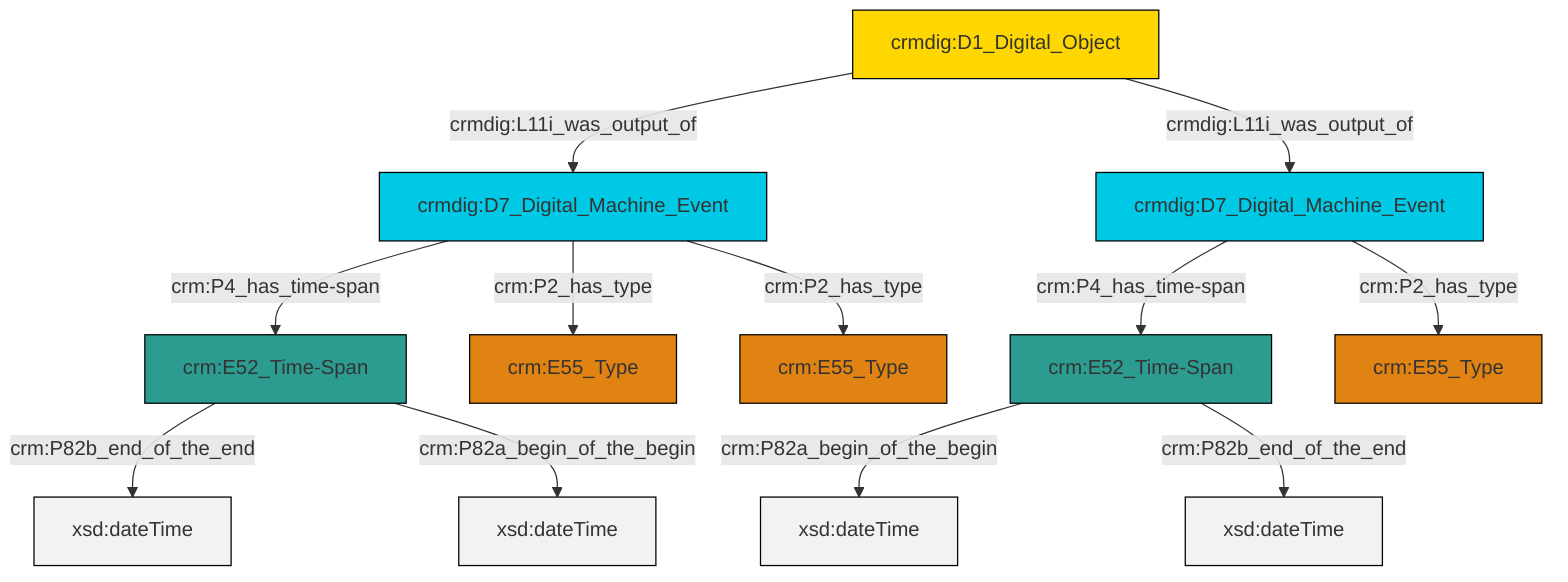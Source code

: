 graph TD
classDef Literal fill:#f2f2f2,stroke:#000000;
classDef CRM_Entity fill:#FFFFFF,stroke:#000000;
classDef Temporal_Entity fill:#00C9E6, stroke:#000000;
classDef Type fill:#E18312, stroke:#000000;
classDef Time-Span fill:#2C9C91, stroke:#000000;
classDef Appellation fill:#FFEB7F, stroke:#000000;
classDef Place fill:#008836, stroke:#000000;
classDef Persistent_Item fill:#B266B2, stroke:#000000;
classDef Conceptual_Object fill:#FFD700, stroke:#000000;
classDef Physical_Thing fill:#D2B48C, stroke:#000000;
classDef Actor fill:#f58aad, stroke:#000000;
classDef PC_Classes fill:#4ce600, stroke:#000000;
classDef Multi fill:#cccccc,stroke:#000000;

2["crmdig:D7_Digital_Machine_Event"]:::Temporal_Entity -->|crm:P4_has_time-span| 3["crm:E52_Time-Span"]:::Time-Span
4["crmdig:D7_Digital_Machine_Event"]:::Temporal_Entity -->|crm:P4_has_time-span| 5["crm:E52_Time-Span"]:::Time-Span
5["crm:E52_Time-Span"]:::Time-Span -->|crm:P82a_begin_of_the_begin| 6[xsd:dateTime]:::Literal
5["crm:E52_Time-Span"]:::Time-Span -->|crm:P82b_end_of_the_end| 7[xsd:dateTime]:::Literal
3["crm:E52_Time-Span"]:::Time-Span -->|crm:P82b_end_of_the_end| 10[xsd:dateTime]:::Literal
2["crmdig:D7_Digital_Machine_Event"]:::Temporal_Entity -->|crm:P2_has_type| 11["crm:E55_Type"]:::Type
4["crmdig:D7_Digital_Machine_Event"]:::Temporal_Entity -->|crm:P2_has_type| 8["crm:E55_Type"]:::Type
0["crmdig:D1_Digital_Object"]:::Conceptual_Object -->|crmdig:L11i_was_output_of| 2["crmdig:D7_Digital_Machine_Event"]:::Temporal_Entity
3["crm:E52_Time-Span"]:::Time-Span -->|crm:P82a_begin_of_the_begin| 15[xsd:dateTime]:::Literal
0["crmdig:D1_Digital_Object"]:::Conceptual_Object -->|crmdig:L11i_was_output_of| 4["crmdig:D7_Digital_Machine_Event"]:::Temporal_Entity
2["crmdig:D7_Digital_Machine_Event"]:::Temporal_Entity -->|crm:P2_has_type| 17["crm:E55_Type"]:::Type